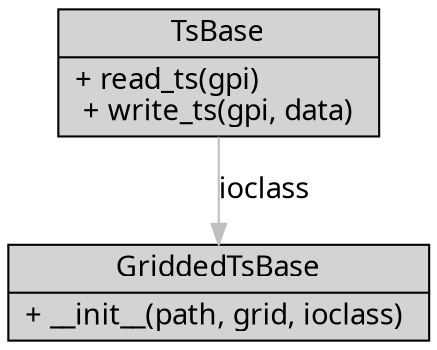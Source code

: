 digraph G {
                resolution=100
                rankdir=UD
                bgcolor=Transparent
              
                node [style="filled",fontname="Hack" ,shape=record] //All nodes will this shape and colour
                edge [color=Gray, fontname="Hack"] //All the lines look like this
              
                TsBase [
                label = "{TsBase| + read_ts(gpi) \l + write_ts(gpi, data) \l}"
                ]

                GriddedTsBase [
                label = "{GriddedTsBase| + __init__(path, 
                                                  grid, ioclass)  \l}"
                ]

                {TsBase}->GriddedTsBase [label="ioclass \l"]

}
